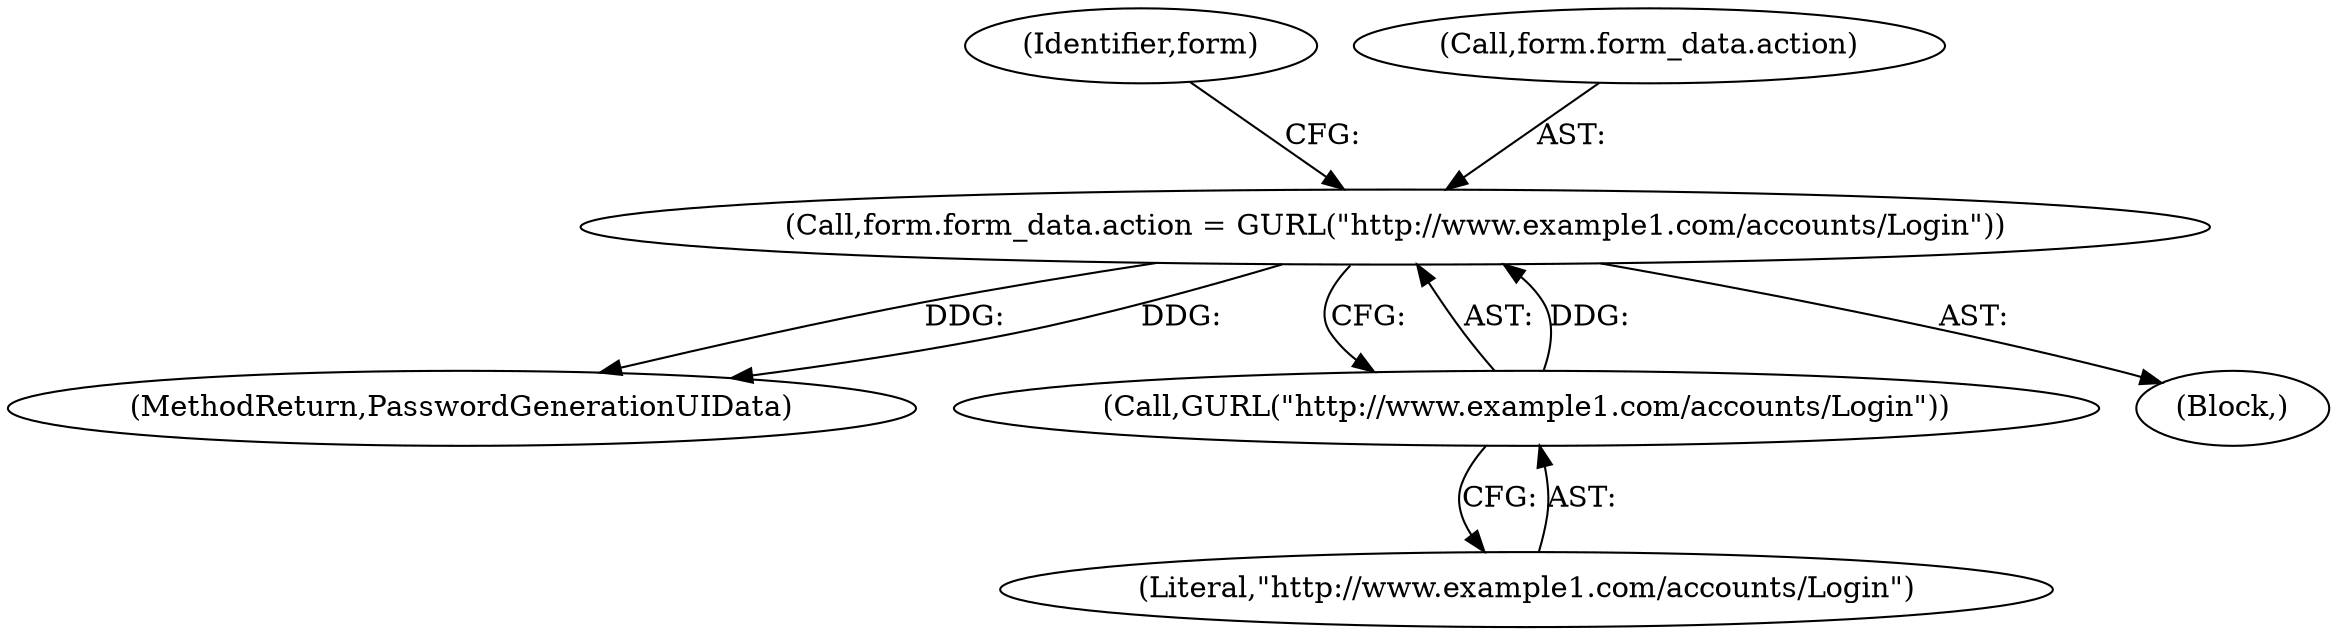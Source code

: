 digraph "1_Chrome_961d0cda4cfc3bcf04aa48ccc32772d63af12d9b_15@del" {
"1000108" [label="(Call,form.form_data.action = GURL(\"http://www.example1.com/accounts/Login\"))"];
"1000114" [label="(Call,GURL(\"http://www.example1.com/accounts/Login\"))"];
"1000115" [label="(Literal,\"http://www.example1.com/accounts/Login\")"];
"1000143" [label="(MethodReturn,PasswordGenerationUIData)"];
"1000114" [label="(Call,GURL(\"http://www.example1.com/accounts/Login\"))"];
"1000108" [label="(Call,form.form_data.action = GURL(\"http://www.example1.com/accounts/Login\"))"];
"1000119" [label="(Identifier,form)"];
"1000109" [label="(Call,form.form_data.action)"];
"1000101" [label="(Block,)"];
"1000108" -> "1000101"  [label="AST: "];
"1000108" -> "1000114"  [label="CFG: "];
"1000109" -> "1000108"  [label="AST: "];
"1000114" -> "1000108"  [label="AST: "];
"1000119" -> "1000108"  [label="CFG: "];
"1000108" -> "1000143"  [label="DDG: "];
"1000108" -> "1000143"  [label="DDG: "];
"1000114" -> "1000108"  [label="DDG: "];
"1000114" -> "1000115"  [label="CFG: "];
"1000115" -> "1000114"  [label="AST: "];
}

